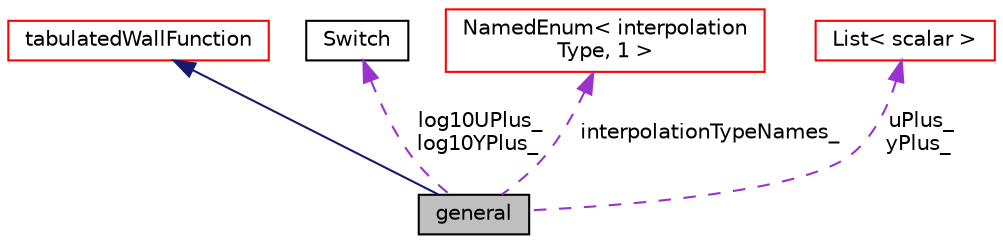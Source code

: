 digraph "general"
{
  bgcolor="transparent";
  edge [fontname="Helvetica",fontsize="10",labelfontname="Helvetica",labelfontsize="10"];
  node [fontname="Helvetica",fontsize="10",shape=record];
  Node1 [label="general",height=0.2,width=0.4,color="black", fillcolor="grey75", style="filled", fontcolor="black"];
  Node2 -> Node1 [dir="back",color="midnightblue",fontsize="10",style="solid",fontname="Helvetica"];
  Node2 [label="tabulatedWallFunction",height=0.2,width=0.4,color="red",URL="$a02632.html",tooltip="Base class for models that generate tabulated wall function data. "];
  Node3 -> Node1 [dir="back",color="darkorchid3",fontsize="10",style="dashed",label=" log10UPlus_\nlog10YPlus_" ,fontname="Helvetica"];
  Node3 [label="Switch",height=0.2,width=0.4,color="black",URL="$a02590.html",tooltip="A simple wrapper around bool so that it can be read as a word: true/false, on/off, yes/no, y/n, t/f, or none. "];
  Node4 -> Node1 [dir="back",color="darkorchid3",fontsize="10",style="dashed",label=" interpolationTypeNames_" ,fontname="Helvetica"];
  Node4 [label="NamedEnum\< interpolation\lType, 1 \>",height=0.2,width=0.4,color="red",URL="$a01601.html"];
  Node5 -> Node1 [dir="back",color="darkorchid3",fontsize="10",style="dashed",label=" uPlus_\nyPlus_" ,fontname="Helvetica"];
  Node5 [label="List\< scalar \>",height=0.2,width=0.4,color="red",URL="$a01390.html"];
}
